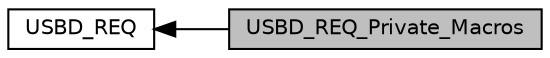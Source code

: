 digraph "USBD_REQ_Private_Macros"
{
  edge [fontname="Helvetica",fontsize="10",labelfontname="Helvetica",labelfontsize="10"];
  node [fontname="Helvetica",fontsize="10",shape=record];
  rankdir=LR;
  Node0 [label="USBD_REQ_Private_Macros",height=0.2,width=0.4,color="black", fillcolor="grey75", style="filled", fontcolor="black"];
  Node1 [label="USBD_REQ",height=0.2,width=0.4,color="black", fillcolor="white", style="filled",URL="$group___u_s_b_d___r_e_q.html",tooltip="header file for the usbd_req.c file "];
  Node1->Node0 [shape=plaintext, dir="back", style="solid"];
}
